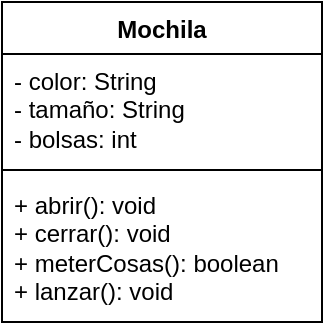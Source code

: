 <mxfile version="26.0.11">
  <diagram name="Página-1" id="65mHDYKvu9bemcKcB5AB">
    <mxGraphModel dx="476" dy="322" grid="1" gridSize="10" guides="1" tooltips="1" connect="1" arrows="1" fold="1" page="1" pageScale="1" pageWidth="850" pageHeight="1100" math="0" shadow="0">
      <root>
        <mxCell id="0" />
        <mxCell id="1" parent="0" />
        <mxCell id="-z3DeLdvPGksCU_-P9Qs-1" value="Mochila" style="swimlane;fontStyle=1;align=center;verticalAlign=top;childLayout=stackLayout;horizontal=1;startSize=26;horizontalStack=0;resizeParent=1;resizeParentMax=0;resizeLast=0;collapsible=1;marginBottom=0;whiteSpace=wrap;html=1;" vertex="1" parent="1">
          <mxGeometry x="340" y="270" width="160" height="160" as="geometry" />
        </mxCell>
        <mxCell id="-z3DeLdvPGksCU_-P9Qs-2" value="&lt;div&gt;- color: String&lt;/div&gt;&lt;div&gt;- tamaño: String&lt;/div&gt;&lt;div&gt;- bolsas: int&lt;/div&gt;" style="text;strokeColor=none;fillColor=none;align=left;verticalAlign=top;spacingLeft=4;spacingRight=4;overflow=hidden;rotatable=0;points=[[0,0.5],[1,0.5]];portConstraint=eastwest;whiteSpace=wrap;html=1;" vertex="1" parent="-z3DeLdvPGksCU_-P9Qs-1">
          <mxGeometry y="26" width="160" height="54" as="geometry" />
        </mxCell>
        <mxCell id="-z3DeLdvPGksCU_-P9Qs-3" value="" style="line;strokeWidth=1;fillColor=none;align=left;verticalAlign=middle;spacingTop=-1;spacingLeft=3;spacingRight=3;rotatable=0;labelPosition=right;points=[];portConstraint=eastwest;strokeColor=inherit;" vertex="1" parent="-z3DeLdvPGksCU_-P9Qs-1">
          <mxGeometry y="80" width="160" height="8" as="geometry" />
        </mxCell>
        <mxCell id="-z3DeLdvPGksCU_-P9Qs-4" value="&lt;div&gt;+ abrir(): void&lt;/div&gt;&lt;div&gt;+ cerrar(): void&lt;/div&gt;&lt;div&gt;+ meterCosas(): boolean&lt;/div&gt;&lt;div&gt;+ lanzar(): void&lt;/div&gt;" style="text;strokeColor=none;fillColor=none;align=left;verticalAlign=top;spacingLeft=4;spacingRight=4;overflow=hidden;rotatable=0;points=[[0,0.5],[1,0.5]];portConstraint=eastwest;whiteSpace=wrap;html=1;" vertex="1" parent="-z3DeLdvPGksCU_-P9Qs-1">
          <mxGeometry y="88" width="160" height="72" as="geometry" />
        </mxCell>
      </root>
    </mxGraphModel>
  </diagram>
</mxfile>
